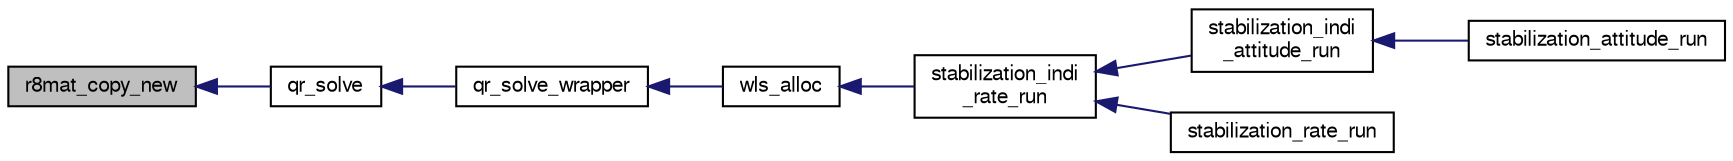 digraph "r8mat_copy_new"
{
  edge [fontname="FreeSans",fontsize="10",labelfontname="FreeSans",labelfontsize="10"];
  node [fontname="FreeSans",fontsize="10",shape=record];
  rankdir="LR";
  Node1 [label="r8mat_copy_new",height=0.2,width=0.4,color="black", fillcolor="grey75", style="filled", fontcolor="black"];
  Node1 -> Node2 [dir="back",color="midnightblue",fontsize="10",style="solid",fontname="FreeSans"];
  Node2 [label="qr_solve",height=0.2,width=0.4,color="black", fillcolor="white", style="filled",URL="$qr__solve_8h.html#a90d5a7f0475008f757334c945452b340"];
  Node2 -> Node3 [dir="back",color="midnightblue",fontsize="10",style="solid",fontname="FreeSans"];
  Node3 [label="qr_solve_wrapper",height=0.2,width=0.4,color="black", fillcolor="white", style="filled",URL="$wls__alloc_8h.html#ae96dd388138c3a7830cafe5eec5a0708",tooltip="Wrapper for qr solve. "];
  Node3 -> Node4 [dir="back",color="midnightblue",fontsize="10",style="solid",fontname="FreeSans"];
  Node4 [label="wls_alloc",height=0.2,width=0.4,color="black", fillcolor="white", style="filled",URL="$wls__alloc_8h.html#a8053b1e79e1b0395d86c381aa786434d",tooltip="active set algorithm for control allocation "];
  Node4 -> Node5 [dir="back",color="midnightblue",fontsize="10",style="solid",fontname="FreeSans"];
  Node5 [label="stabilization_indi\l_rate_run",height=0.2,width=0.4,color="black", fillcolor="white", style="filled",URL="$stabilization__indi__simple_8h.html#abb616d415224721c6dbb6cc648b696c2",tooltip="Does the INDI calculations. "];
  Node5 -> Node6 [dir="back",color="midnightblue",fontsize="10",style="solid",fontname="FreeSans"];
  Node6 [label="stabilization_indi\l_attitude_run",height=0.2,width=0.4,color="black", fillcolor="white", style="filled",URL="$stabilization__indi__simple_8h.html#a32497fd2d2c56c87a83bddb1f7b62fa8",tooltip="runs stabilization indi "];
  Node6 -> Node7 [dir="back",color="midnightblue",fontsize="10",style="solid",fontname="FreeSans"];
  Node7 [label="stabilization_attitude_run",height=0.2,width=0.4,color="black", fillcolor="white", style="filled",URL="$stabilization__attitude__quat__indi_8c.html#add1138c9aae1adaafdb42ddf2f0c039a"];
  Node5 -> Node8 [dir="back",color="midnightblue",fontsize="10",style="solid",fontname="FreeSans"];
  Node8 [label="stabilization_rate_run",height=0.2,width=0.4,color="black", fillcolor="white", style="filled",URL="$stabilization__rate__indi_8c.html#acfa2e0820b52aea2dce670dd9295b540",tooltip="Run indi rate interface from the \"stabilization_rate_run\" function. "];
}
